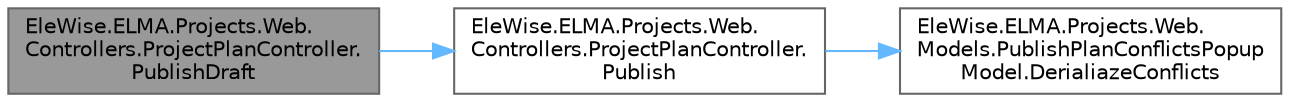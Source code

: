 digraph "EleWise.ELMA.Projects.Web.Controllers.ProjectPlanController.PublishDraft"
{
 // LATEX_PDF_SIZE
  bgcolor="transparent";
  edge [fontname=Helvetica,fontsize=10,labelfontname=Helvetica,labelfontsize=10];
  node [fontname=Helvetica,fontsize=10,shape=box,height=0.2,width=0.4];
  rankdir="LR";
  Node1 [id="Node000001",label="EleWise.ELMA.Projects.Web.\lControllers.ProjectPlanController.\lPublishDraft",height=0.2,width=0.4,color="gray40", fillcolor="grey60", style="filled", fontcolor="black",tooltip="Публиковать указанную версию черновика плана проекта."];
  Node1 -> Node2 [id="edge1_Node000001_Node000002",color="steelblue1",style="solid",tooltip=" "];
  Node2 [id="Node000002",label="EleWise.ELMA.Projects.Web.\lControllers.ProjectPlanController.\lPublish",height=0.2,width=0.4,color="grey40", fillcolor="white", style="filled",URL="$class_ele_wise_1_1_e_l_m_a_1_1_projects_1_1_web_1_1_controllers_1_1_project_plan_controller.html#abe1b4d69fb71deffed0e3378da22767c",tooltip="Публиковать указанную версию черновика плана проекта."];
  Node2 -> Node3 [id="edge2_Node000002_Node000003",color="steelblue1",style="solid",tooltip=" "];
  Node3 [id="Node000003",label="EleWise.ELMA.Projects.Web.\lModels.PublishPlanConflictsPopup\lModel.DerialiazeConflicts",height=0.2,width=0.4,color="grey40", fillcolor="white", style="filled",URL="$class_ele_wise_1_1_e_l_m_a_1_1_projects_1_1_web_1_1_models_1_1_publish_plan_conflicts_popup_model.html#aa66b0f7352341fd6acf7e05635dd9220",tooltip=" "];
}
